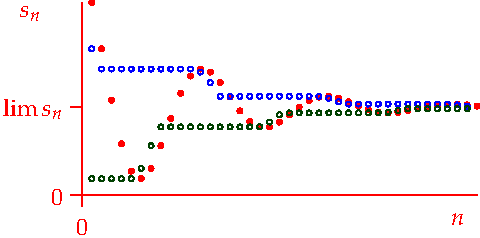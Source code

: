 settings.tex="pdflatex";

texpreamble("\usepackage{amsmath}
\usepackage{amsthm,amssymb}
\usepackage{mathpazo}
\usepackage[svgnames]{xcolor}
");
import graph;

size(240,120,IgnoreAspect);

dotfactor=6;

real f(real n){return 2+3*exp(-n/10)*cos(n/2);}

int Max=40;

dot((1,f(1)),red);
	
for(int j=2; j<=Max; ++j){
	real[] a=sequence(j,Max+20);
	real M=max(map(f,a));
	real m=min(map(f,a));
	dot((j,f(j)),red);
	dot((j-1,M),blue,NoFill);
	dot((j-1,m),darkgreen,NoFill);
	}
	
//label("$\sup\{s_n:n>N\}$",(70,4),blue);
//label("$\le$",(55,4));
//label("$s_{N+1}$",(50,4),red);
//label("$\le$",(45,4));
//label("$\inf\{s_n:n>N\}$",(30,4),darkgreen);

xaxis(0,Max,red,RightTicks(new real[]{0,}));
yaxis("$s_n$",0,red,LeftTicks(new real[]{0}));
ytick(Label("$\lim s_n$",align=W),2,W,red);
labelx("$n$",Max-2,S,red);
